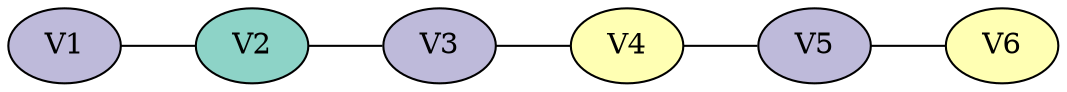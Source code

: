 graph colored {
node [style=filled colorscheme="set312"];
rankdir=RL;
V2--V1;
V3--V2;
V4--V3;
V5--V4;
V6--V5;
V1[fillcolor="3"];
V2[fillcolor="1"];
V3[fillcolor="3"];
V4[fillcolor="2"];
V5[fillcolor="3"];
V6[fillcolor="2"];
}